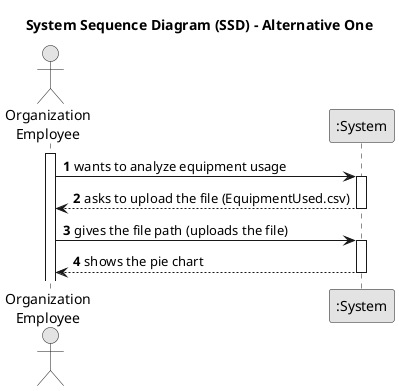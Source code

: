 @startuml
skinparam monochrome true
skinparam packageStyle rectangle
skinparam shadowing false

title System Sequence Diagram (SSD) - Alternative One

autonumber

actor "Organization\nEmployee" as Employee
participant ":System" as System

activate Employee

    Employee -> System : wants to analyze equipment usage
    activate System

        System --> Employee : asks to upload the file (EquipmentUsed.csv)
    deactivate System

    Employee -> System : gives the file path (uploads the file)
    activate System

        System --> Employee : shows the pie chart
    deactivate System

@enduml